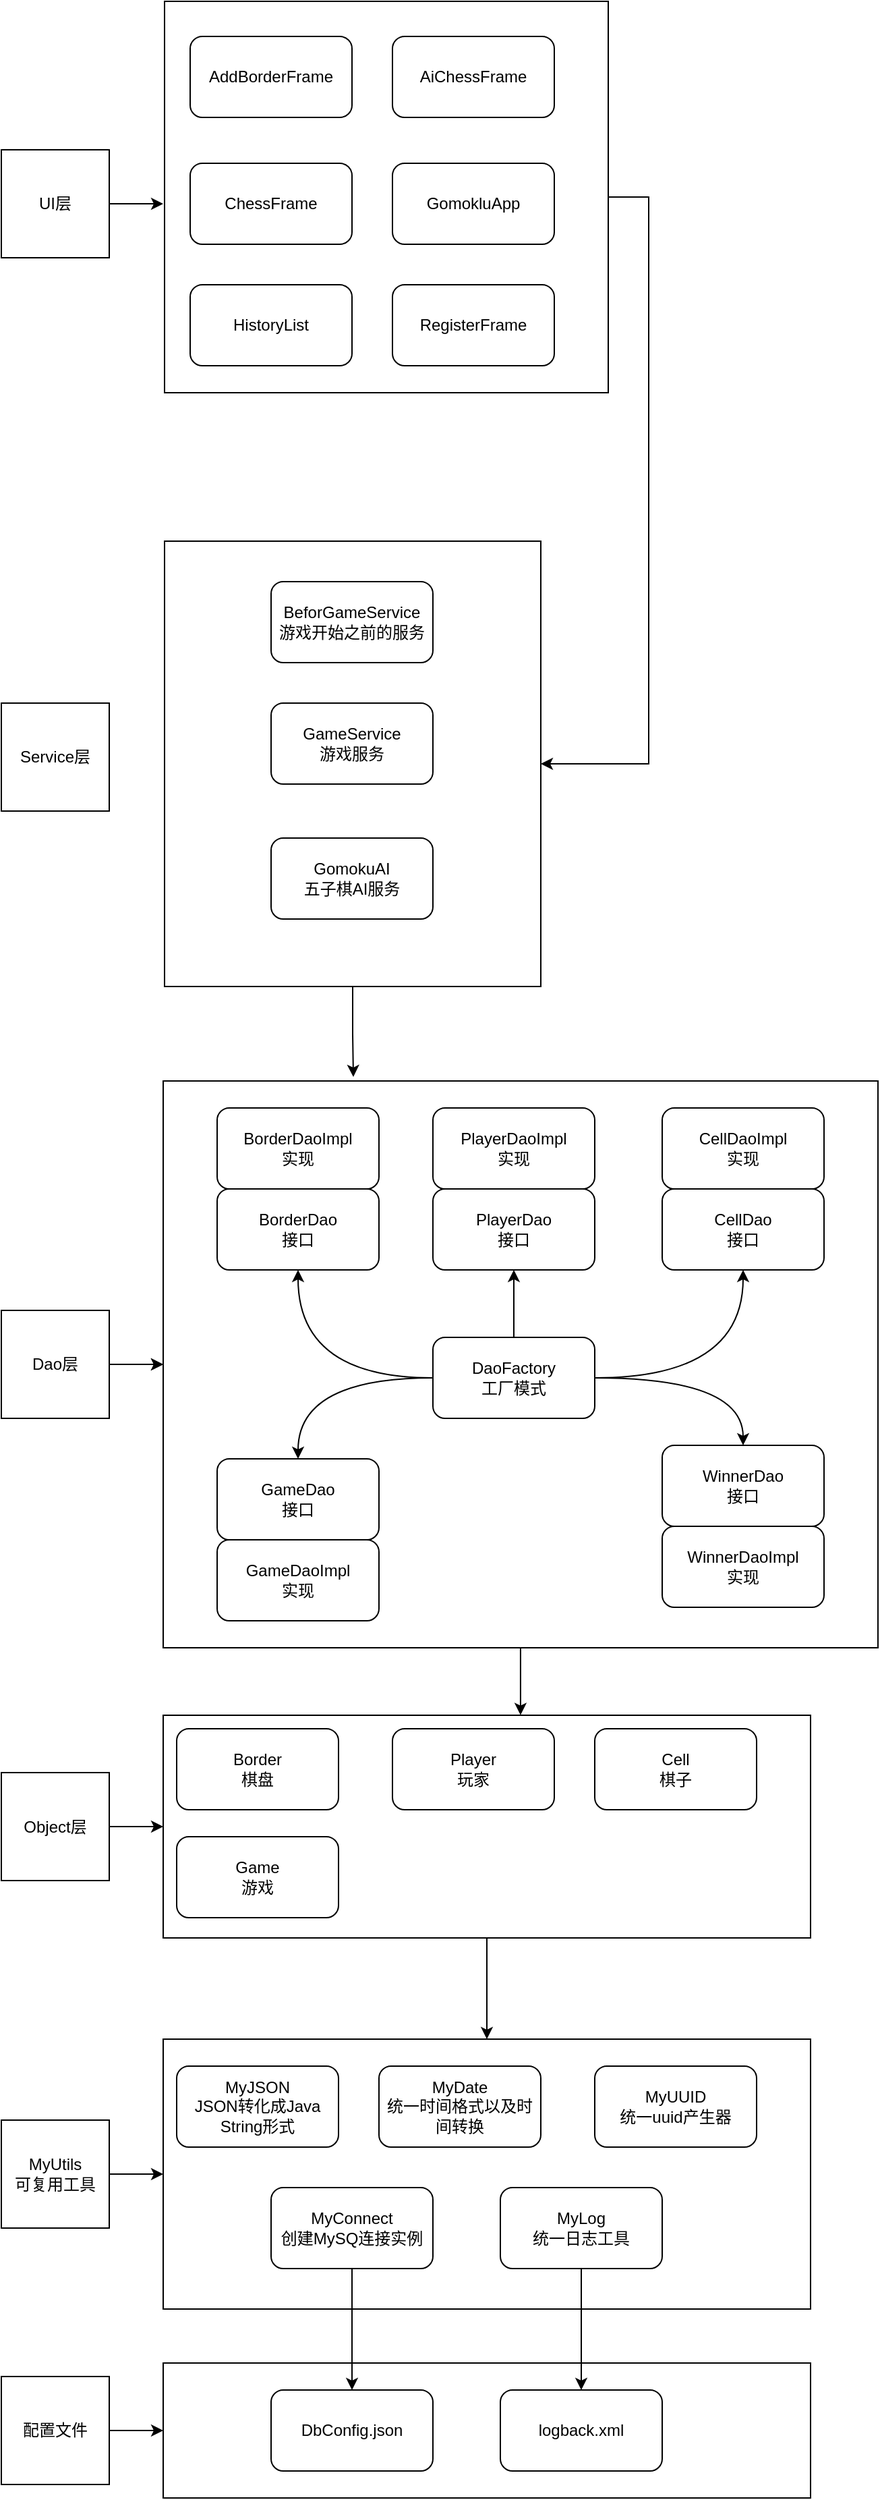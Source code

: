 <mxfile version="24.6.4" type="device">
  <diagram id="prtHgNgQTEPvFCAcTncT" name="Page-1">
    <mxGraphModel dx="1727" dy="2179" grid="1" gridSize="10" guides="1" tooltips="1" connect="1" arrows="1" fold="1" page="1" pageScale="1" pageWidth="827" pageHeight="1169" math="0" shadow="0">
      <root>
        <mxCell id="0" />
        <mxCell id="1" parent="0" />
        <mxCell id="8fiwLHFCSVuzB9dE2Q5W-119" style="edgeStyle=orthogonalEdgeStyle;rounded=0;orthogonalLoop=1;jettySize=auto;html=1;" edge="1" parent="1" source="8fiwLHFCSVuzB9dE2Q5W-83">
          <mxGeometry relative="1" as="geometry">
            <mxPoint x="301" y="47" as="targetPoint" />
            <Array as="points">
              <mxPoint x="301" y="15" />
              <mxPoint x="301" y="48" />
            </Array>
          </mxGeometry>
        </mxCell>
        <mxCell id="8fiwLHFCSVuzB9dE2Q5W-83" value="" style="rounded=0;whiteSpace=wrap;html=1;" vertex="1" parent="1">
          <mxGeometry x="161" y="-350" width="279" height="330" as="geometry" />
        </mxCell>
        <mxCell id="8fiwLHFCSVuzB9dE2Q5W-39" value="" style="rounded=0;whiteSpace=wrap;html=1;" vertex="1" parent="1">
          <mxGeometry x="160" y="50" width="530" height="420" as="geometry" />
        </mxCell>
        <mxCell id="8fiwLHFCSVuzB9dE2Q5W-7" value="" style="rounded=0;whiteSpace=wrap;html=1;" vertex="1" parent="1">
          <mxGeometry x="160" y="1000" width="480" height="100" as="geometry" />
        </mxCell>
        <mxCell id="8fiwLHFCSVuzB9dE2Q5W-1" value="" style="rounded=0;whiteSpace=wrap;html=1;" vertex="1" parent="1">
          <mxGeometry x="160" y="760" width="480" height="200" as="geometry" />
        </mxCell>
        <mxCell id="8fiwLHFCSVuzB9dE2Q5W-27" style="edgeStyle=orthogonalEdgeStyle;rounded=0;orthogonalLoop=1;jettySize=auto;html=1;curved=1;" edge="1" parent="1" source="8fiwLHFCSVuzB9dE2Q5W-2" target="8fiwLHFCSVuzB9dE2Q5W-8">
          <mxGeometry relative="1" as="geometry" />
        </mxCell>
        <mxCell id="8fiwLHFCSVuzB9dE2Q5W-2" value="MyConnect&lt;div&gt;创建MySQ连接实例&lt;/div&gt;" style="rounded=1;whiteSpace=wrap;html=1;" vertex="1" parent="1">
          <mxGeometry x="240" y="870" width="120" height="60" as="geometry" />
        </mxCell>
        <mxCell id="8fiwLHFCSVuzB9dE2Q5W-80" style="edgeStyle=orthogonalEdgeStyle;rounded=0;orthogonalLoop=1;jettySize=auto;html=1;entryX=0;entryY=0.5;entryDx=0;entryDy=0;curved=1;" edge="1" parent="1" source="8fiwLHFCSVuzB9dE2Q5W-4" target="8fiwLHFCSVuzB9dE2Q5W-1">
          <mxGeometry relative="1" as="geometry" />
        </mxCell>
        <mxCell id="8fiwLHFCSVuzB9dE2Q5W-4" value="&lt;div&gt;MyUtils&lt;/div&gt;可复用工具" style="whiteSpace=wrap;html=1;aspect=fixed;" vertex="1" parent="1">
          <mxGeometry x="40" y="820" width="80" height="80" as="geometry" />
        </mxCell>
        <mxCell id="8fiwLHFCSVuzB9dE2Q5W-81" style="edgeStyle=orthogonalEdgeStyle;rounded=0;orthogonalLoop=1;jettySize=auto;html=1;entryX=0;entryY=0.5;entryDx=0;entryDy=0;curved=1;" edge="1" parent="1" source="8fiwLHFCSVuzB9dE2Q5W-6" target="8fiwLHFCSVuzB9dE2Q5W-7">
          <mxGeometry relative="1" as="geometry" />
        </mxCell>
        <mxCell id="8fiwLHFCSVuzB9dE2Q5W-6" value="配置文件" style="whiteSpace=wrap;html=1;aspect=fixed;" vertex="1" parent="1">
          <mxGeometry x="40" y="1010" width="80" height="80" as="geometry" />
        </mxCell>
        <mxCell id="8fiwLHFCSVuzB9dE2Q5W-8" value="DbConfig.json" style="rounded=1;whiteSpace=wrap;html=1;" vertex="1" parent="1">
          <mxGeometry x="240" y="1020" width="120" height="60" as="geometry" />
        </mxCell>
        <mxCell id="8fiwLHFCSVuzB9dE2Q5W-9" value="logback.xml" style="rounded=1;whiteSpace=wrap;html=1;" vertex="1" parent="1">
          <mxGeometry x="410" y="1020" width="120" height="60" as="geometry" />
        </mxCell>
        <mxCell id="8fiwLHFCSVuzB9dE2Q5W-20" value="MyDate&lt;div&gt;统一时间格式以及时间转换&lt;/div&gt;" style="rounded=1;whiteSpace=wrap;html=1;" vertex="1" parent="1">
          <mxGeometry x="320" y="780" width="120" height="60" as="geometry" />
        </mxCell>
        <mxCell id="8fiwLHFCSVuzB9dE2Q5W-22" value="MyJSON&lt;div&gt;JSON转化成Java String形式&lt;/div&gt;" style="rounded=1;whiteSpace=wrap;html=1;" vertex="1" parent="1">
          <mxGeometry x="170" y="780" width="120" height="60" as="geometry" />
        </mxCell>
        <mxCell id="8fiwLHFCSVuzB9dE2Q5W-24" style="edgeStyle=orthogonalEdgeStyle;rounded=0;orthogonalLoop=1;jettySize=auto;html=1;curved=1;" edge="1" parent="1" source="8fiwLHFCSVuzB9dE2Q5W-23" target="8fiwLHFCSVuzB9dE2Q5W-9">
          <mxGeometry relative="1" as="geometry" />
        </mxCell>
        <mxCell id="8fiwLHFCSVuzB9dE2Q5W-23" value="MyLog&lt;div&gt;统一日志工具&lt;/div&gt;" style="rounded=1;whiteSpace=wrap;html=1;" vertex="1" parent="1">
          <mxGeometry x="410" y="870" width="120" height="60" as="geometry" />
        </mxCell>
        <mxCell id="8fiwLHFCSVuzB9dE2Q5W-26" value="MyUUID&lt;div&gt;统一uuid产生器&lt;/div&gt;" style="rounded=1;whiteSpace=wrap;html=1;" vertex="1" parent="1">
          <mxGeometry x="480" y="780" width="120" height="60" as="geometry" />
        </mxCell>
        <mxCell id="8fiwLHFCSVuzB9dE2Q5W-38" style="edgeStyle=orthogonalEdgeStyle;rounded=0;orthogonalLoop=1;jettySize=auto;html=1;curved=1;" edge="1" parent="1" source="8fiwLHFCSVuzB9dE2Q5W-28" target="8fiwLHFCSVuzB9dE2Q5W-1">
          <mxGeometry relative="1" as="geometry" />
        </mxCell>
        <mxCell id="8fiwLHFCSVuzB9dE2Q5W-28" value="" style="rounded=0;whiteSpace=wrap;html=1;" vertex="1" parent="1">
          <mxGeometry x="160" y="520" width="480" height="165" as="geometry" />
        </mxCell>
        <mxCell id="8fiwLHFCSVuzB9dE2Q5W-78" style="edgeStyle=orthogonalEdgeStyle;rounded=0;orthogonalLoop=1;jettySize=auto;html=1;entryX=0;entryY=0.5;entryDx=0;entryDy=0;curved=1;" edge="1" parent="1" source="8fiwLHFCSVuzB9dE2Q5W-29" target="8fiwLHFCSVuzB9dE2Q5W-28">
          <mxGeometry relative="1" as="geometry" />
        </mxCell>
        <mxCell id="8fiwLHFCSVuzB9dE2Q5W-29" value="Object层" style="whiteSpace=wrap;html=1;aspect=fixed;" vertex="1" parent="1">
          <mxGeometry x="40" y="562.5" width="80" height="80" as="geometry" />
        </mxCell>
        <mxCell id="8fiwLHFCSVuzB9dE2Q5W-30" value="Border&lt;div&gt;棋盘&lt;/div&gt;" style="rounded=1;whiteSpace=wrap;html=1;" vertex="1" parent="1">
          <mxGeometry x="170" y="530" width="120" height="60" as="geometry" />
        </mxCell>
        <mxCell id="8fiwLHFCSVuzB9dE2Q5W-31" value="Player&lt;div&gt;玩家&lt;/div&gt;" style="rounded=1;whiteSpace=wrap;html=1;" vertex="1" parent="1">
          <mxGeometry x="330" y="530" width="120" height="60" as="geometry" />
        </mxCell>
        <mxCell id="8fiwLHFCSVuzB9dE2Q5W-32" value="Cell&lt;div&gt;棋子&lt;/div&gt;" style="rounded=1;whiteSpace=wrap;html=1;" vertex="1" parent="1">
          <mxGeometry x="480" y="530" width="120" height="60" as="geometry" />
        </mxCell>
        <mxCell id="8fiwLHFCSVuzB9dE2Q5W-34" value="Game&lt;div&gt;游戏&lt;/div&gt;" style="rounded=1;whiteSpace=wrap;html=1;" vertex="1" parent="1">
          <mxGeometry x="170" y="610" width="120" height="60" as="geometry" />
        </mxCell>
        <mxCell id="8fiwLHFCSVuzB9dE2Q5W-54" value="" style="group" vertex="1" connectable="0" parent="1">
          <mxGeometry x="200" y="70" width="120" height="120" as="geometry" />
        </mxCell>
        <mxCell id="8fiwLHFCSVuzB9dE2Q5W-40" value="BorderDao&lt;div&gt;接口&lt;/div&gt;" style="rounded=1;whiteSpace=wrap;html=1;movable=1;resizable=1;rotatable=1;deletable=1;editable=1;locked=0;connectable=1;" vertex="1" parent="8fiwLHFCSVuzB9dE2Q5W-54">
          <mxGeometry y="60" width="120" height="60" as="geometry" />
        </mxCell>
        <mxCell id="8fiwLHFCSVuzB9dE2Q5W-51" value="BorderDaoImpl&lt;div&gt;实现&lt;/div&gt;" style="rounded=1;whiteSpace=wrap;html=1;movable=1;resizable=1;rotatable=1;deletable=1;editable=1;locked=0;connectable=1;" vertex="1" parent="8fiwLHFCSVuzB9dE2Q5W-54">
          <mxGeometry width="120" height="60" as="geometry" />
        </mxCell>
        <mxCell id="8fiwLHFCSVuzB9dE2Q5W-56" value="" style="group" vertex="1" connectable="0" parent="1">
          <mxGeometry x="530" y="70" width="120" height="120" as="geometry" />
        </mxCell>
        <mxCell id="8fiwLHFCSVuzB9dE2Q5W-43" value="CellDao&lt;div&gt;接口&lt;/div&gt;" style="rounded=1;whiteSpace=wrap;html=1;" vertex="1" parent="8fiwLHFCSVuzB9dE2Q5W-56">
          <mxGeometry y="60" width="120" height="60" as="geometry" />
        </mxCell>
        <mxCell id="8fiwLHFCSVuzB9dE2Q5W-55" value="CellDaoImpl&lt;div&gt;实现&lt;/div&gt;" style="rounded=1;whiteSpace=wrap;html=1;" vertex="1" parent="8fiwLHFCSVuzB9dE2Q5W-56">
          <mxGeometry width="120" height="60" as="geometry" />
        </mxCell>
        <mxCell id="8fiwLHFCSVuzB9dE2Q5W-58" value="" style="group" vertex="1" connectable="0" parent="1">
          <mxGeometry x="200" y="330" width="120" height="120" as="geometry" />
        </mxCell>
        <mxCell id="8fiwLHFCSVuzB9dE2Q5W-44" value="GameDaoImpl&lt;div&gt;实现&lt;/div&gt;" style="rounded=1;whiteSpace=wrap;html=1;" vertex="1" parent="8fiwLHFCSVuzB9dE2Q5W-58">
          <mxGeometry y="60" width="120" height="60" as="geometry" />
        </mxCell>
        <mxCell id="8fiwLHFCSVuzB9dE2Q5W-57" value="GameDao&lt;div&gt;接口&lt;/div&gt;" style="rounded=1;whiteSpace=wrap;html=1;" vertex="1" parent="8fiwLHFCSVuzB9dE2Q5W-58">
          <mxGeometry width="120" height="60" as="geometry" />
        </mxCell>
        <mxCell id="8fiwLHFCSVuzB9dE2Q5W-60" value="" style="group" vertex="1" connectable="0" parent="1">
          <mxGeometry x="530" y="320" width="120" height="120" as="geometry" />
        </mxCell>
        <mxCell id="8fiwLHFCSVuzB9dE2Q5W-45" value="WinnerDao&lt;div&gt;接口&lt;/div&gt;" style="rounded=1;whiteSpace=wrap;html=1;" vertex="1" parent="8fiwLHFCSVuzB9dE2Q5W-60">
          <mxGeometry width="120" height="60" as="geometry" />
        </mxCell>
        <mxCell id="8fiwLHFCSVuzB9dE2Q5W-59" value="WinnerDaoImpl&lt;div&gt;实现&lt;/div&gt;" style="rounded=1;whiteSpace=wrap;html=1;" vertex="1" parent="8fiwLHFCSVuzB9dE2Q5W-60">
          <mxGeometry y="60" width="120" height="60" as="geometry" />
        </mxCell>
        <mxCell id="8fiwLHFCSVuzB9dE2Q5W-63" value="" style="group" vertex="1" connectable="0" parent="1">
          <mxGeometry x="360" y="70" width="120" height="120" as="geometry" />
        </mxCell>
        <mxCell id="8fiwLHFCSVuzB9dE2Q5W-41" value="PlayerDao&lt;div&gt;接口&lt;/div&gt;" style="rounded=1;whiteSpace=wrap;html=1;" vertex="1" parent="8fiwLHFCSVuzB9dE2Q5W-63">
          <mxGeometry y="60" width="120" height="60" as="geometry" />
        </mxCell>
        <mxCell id="8fiwLHFCSVuzB9dE2Q5W-62" value="PlayerDaoImpl&lt;div&gt;实现&lt;/div&gt;" style="rounded=1;whiteSpace=wrap;html=1;" vertex="1" parent="8fiwLHFCSVuzB9dE2Q5W-63">
          <mxGeometry width="120" height="60" as="geometry" />
        </mxCell>
        <mxCell id="8fiwLHFCSVuzB9dE2Q5W-65" style="edgeStyle=orthogonalEdgeStyle;rounded=0;orthogonalLoop=1;jettySize=auto;html=1;entryX=0.5;entryY=0;entryDx=0;entryDy=0;curved=1;" edge="1" parent="1" source="8fiwLHFCSVuzB9dE2Q5W-64" target="8fiwLHFCSVuzB9dE2Q5W-57">
          <mxGeometry relative="1" as="geometry" />
        </mxCell>
        <mxCell id="8fiwLHFCSVuzB9dE2Q5W-66" style="edgeStyle=orthogonalEdgeStyle;rounded=0;orthogonalLoop=1;jettySize=auto;html=1;entryX=0.5;entryY=1;entryDx=0;entryDy=0;curved=1;" edge="1" parent="1" source="8fiwLHFCSVuzB9dE2Q5W-64" target="8fiwLHFCSVuzB9dE2Q5W-40">
          <mxGeometry relative="1" as="geometry" />
        </mxCell>
        <mxCell id="8fiwLHFCSVuzB9dE2Q5W-68" style="edgeStyle=orthogonalEdgeStyle;rounded=0;orthogonalLoop=1;jettySize=auto;html=1;entryX=0.5;entryY=1;entryDx=0;entryDy=0;curved=1;" edge="1" parent="1" source="8fiwLHFCSVuzB9dE2Q5W-64" target="8fiwLHFCSVuzB9dE2Q5W-41">
          <mxGeometry relative="1" as="geometry" />
        </mxCell>
        <mxCell id="8fiwLHFCSVuzB9dE2Q5W-69" style="edgeStyle=orthogonalEdgeStyle;rounded=0;orthogonalLoop=1;jettySize=auto;html=1;curved=1;" edge="1" parent="1" source="8fiwLHFCSVuzB9dE2Q5W-64" target="8fiwLHFCSVuzB9dE2Q5W-43">
          <mxGeometry relative="1" as="geometry" />
        </mxCell>
        <mxCell id="8fiwLHFCSVuzB9dE2Q5W-70" style="edgeStyle=orthogonalEdgeStyle;rounded=0;orthogonalLoop=1;jettySize=auto;html=1;entryX=0.5;entryY=0;entryDx=0;entryDy=0;curved=1;" edge="1" parent="1" source="8fiwLHFCSVuzB9dE2Q5W-64" target="8fiwLHFCSVuzB9dE2Q5W-45">
          <mxGeometry relative="1" as="geometry" />
        </mxCell>
        <mxCell id="8fiwLHFCSVuzB9dE2Q5W-64" value="DaoFactory&lt;div&gt;工厂模式&lt;/div&gt;" style="rounded=1;whiteSpace=wrap;html=1;" vertex="1" parent="1">
          <mxGeometry x="360" y="240" width="120" height="60" as="geometry" />
        </mxCell>
        <mxCell id="8fiwLHFCSVuzB9dE2Q5W-73" style="edgeStyle=orthogonalEdgeStyle;rounded=0;orthogonalLoop=1;jettySize=auto;html=1;entryX=0.552;entryY=-0.001;entryDx=0;entryDy=0;entryPerimeter=0;curved=1;" edge="1" parent="1" source="8fiwLHFCSVuzB9dE2Q5W-39" target="8fiwLHFCSVuzB9dE2Q5W-28">
          <mxGeometry relative="1" as="geometry" />
        </mxCell>
        <mxCell id="8fiwLHFCSVuzB9dE2Q5W-75" value="" style="edgeStyle=orthogonalEdgeStyle;rounded=0;orthogonalLoop=1;jettySize=auto;html=1;curved=1;" edge="1" parent="1" source="8fiwLHFCSVuzB9dE2Q5W-74" target="8fiwLHFCSVuzB9dE2Q5W-39">
          <mxGeometry relative="1" as="geometry" />
        </mxCell>
        <mxCell id="8fiwLHFCSVuzB9dE2Q5W-79" value="" style="edgeStyle=orthogonalEdgeStyle;rounded=0;orthogonalLoop=1;jettySize=auto;html=1;curved=1;" edge="1" parent="1" source="8fiwLHFCSVuzB9dE2Q5W-74" target="8fiwLHFCSVuzB9dE2Q5W-39">
          <mxGeometry relative="1" as="geometry" />
        </mxCell>
        <mxCell id="8fiwLHFCSVuzB9dE2Q5W-74" value="Dao层" style="whiteSpace=wrap;html=1;aspect=fixed;" vertex="1" parent="1">
          <mxGeometry x="40" y="220" width="80" height="80" as="geometry" />
        </mxCell>
        <mxCell id="8fiwLHFCSVuzB9dE2Q5W-82" value="Service层" style="whiteSpace=wrap;html=1;aspect=fixed;" vertex="1" parent="1">
          <mxGeometry x="40" y="-230" width="80" height="80" as="geometry" />
        </mxCell>
        <mxCell id="8fiwLHFCSVuzB9dE2Q5W-84" value="BeforGameService&lt;div&gt;游戏开始之前的服务&lt;/div&gt;" style="rounded=1;whiteSpace=wrap;html=1;" vertex="1" parent="1">
          <mxGeometry x="240" y="-320" width="120" height="60" as="geometry" />
        </mxCell>
        <mxCell id="8fiwLHFCSVuzB9dE2Q5W-86" value="GameService&lt;div&gt;游戏服务&lt;/div&gt;" style="rounded=1;whiteSpace=wrap;html=1;" vertex="1" parent="1">
          <mxGeometry x="240" y="-230" width="120" height="60" as="geometry" />
        </mxCell>
        <mxCell id="8fiwLHFCSVuzB9dE2Q5W-87" value="GomokuAI&lt;div&gt;五子棋AI服务&lt;/div&gt;" style="rounded=1;whiteSpace=wrap;html=1;" vertex="1" parent="1">
          <mxGeometry x="240" y="-130" width="120" height="60" as="geometry" />
        </mxCell>
        <mxCell id="8fiwLHFCSVuzB9dE2Q5W-109" style="edgeStyle=entityRelationEdgeStyle;rounded=0;orthogonalLoop=1;jettySize=auto;html=1;" edge="1" parent="1" source="8fiwLHFCSVuzB9dE2Q5W-90">
          <mxGeometry relative="1" as="geometry">
            <mxPoint x="160" y="-600" as="targetPoint" />
          </mxGeometry>
        </mxCell>
        <mxCell id="8fiwLHFCSVuzB9dE2Q5W-90" value="UI层" style="whiteSpace=wrap;html=1;aspect=fixed;" vertex="1" parent="1">
          <mxGeometry x="40" y="-640" width="80" height="80" as="geometry" />
        </mxCell>
        <mxCell id="8fiwLHFCSVuzB9dE2Q5W-123" style="edgeStyle=entityRelationEdgeStyle;rounded=0;orthogonalLoop=1;jettySize=auto;html=1;entryX=1;entryY=0.5;entryDx=0;entryDy=0;" edge="1" parent="1" source="8fiwLHFCSVuzB9dE2Q5W-95" target="8fiwLHFCSVuzB9dE2Q5W-83">
          <mxGeometry relative="1" as="geometry" />
        </mxCell>
        <mxCell id="8fiwLHFCSVuzB9dE2Q5W-95" value="" style="rounded=0;whiteSpace=wrap;html=1;" vertex="1" parent="1">
          <mxGeometry x="161" y="-750" width="329" height="290" as="geometry" />
        </mxCell>
        <mxCell id="8fiwLHFCSVuzB9dE2Q5W-97" value="AddBorderFrame" style="rounded=1;whiteSpace=wrap;html=1;" vertex="1" parent="1">
          <mxGeometry x="180" y="-724" width="120" height="60" as="geometry" />
        </mxCell>
        <mxCell id="8fiwLHFCSVuzB9dE2Q5W-99" value="AiChessFrame" style="rounded=1;whiteSpace=wrap;html=1;" vertex="1" parent="1">
          <mxGeometry x="330" y="-724" width="120" height="60" as="geometry" />
        </mxCell>
        <mxCell id="8fiwLHFCSVuzB9dE2Q5W-101" value="ChessFrame" style="rounded=1;whiteSpace=wrap;html=1;" vertex="1" parent="1">
          <mxGeometry x="180" y="-630" width="120" height="60" as="geometry" />
        </mxCell>
        <mxCell id="8fiwLHFCSVuzB9dE2Q5W-102" value="GomokluApp" style="rounded=1;whiteSpace=wrap;html=1;" vertex="1" parent="1">
          <mxGeometry x="330" y="-630" width="120" height="60" as="geometry" />
        </mxCell>
        <mxCell id="8fiwLHFCSVuzB9dE2Q5W-103" value="HistoryList" style="rounded=1;whiteSpace=wrap;html=1;" vertex="1" parent="1">
          <mxGeometry x="180" y="-540" width="120" height="60" as="geometry" />
        </mxCell>
        <mxCell id="8fiwLHFCSVuzB9dE2Q5W-104" value="RegisterFrame" style="rounded=1;whiteSpace=wrap;html=1;" vertex="1" parent="1">
          <mxGeometry x="330" y="-540" width="120" height="60" as="geometry" />
        </mxCell>
      </root>
    </mxGraphModel>
  </diagram>
</mxfile>
